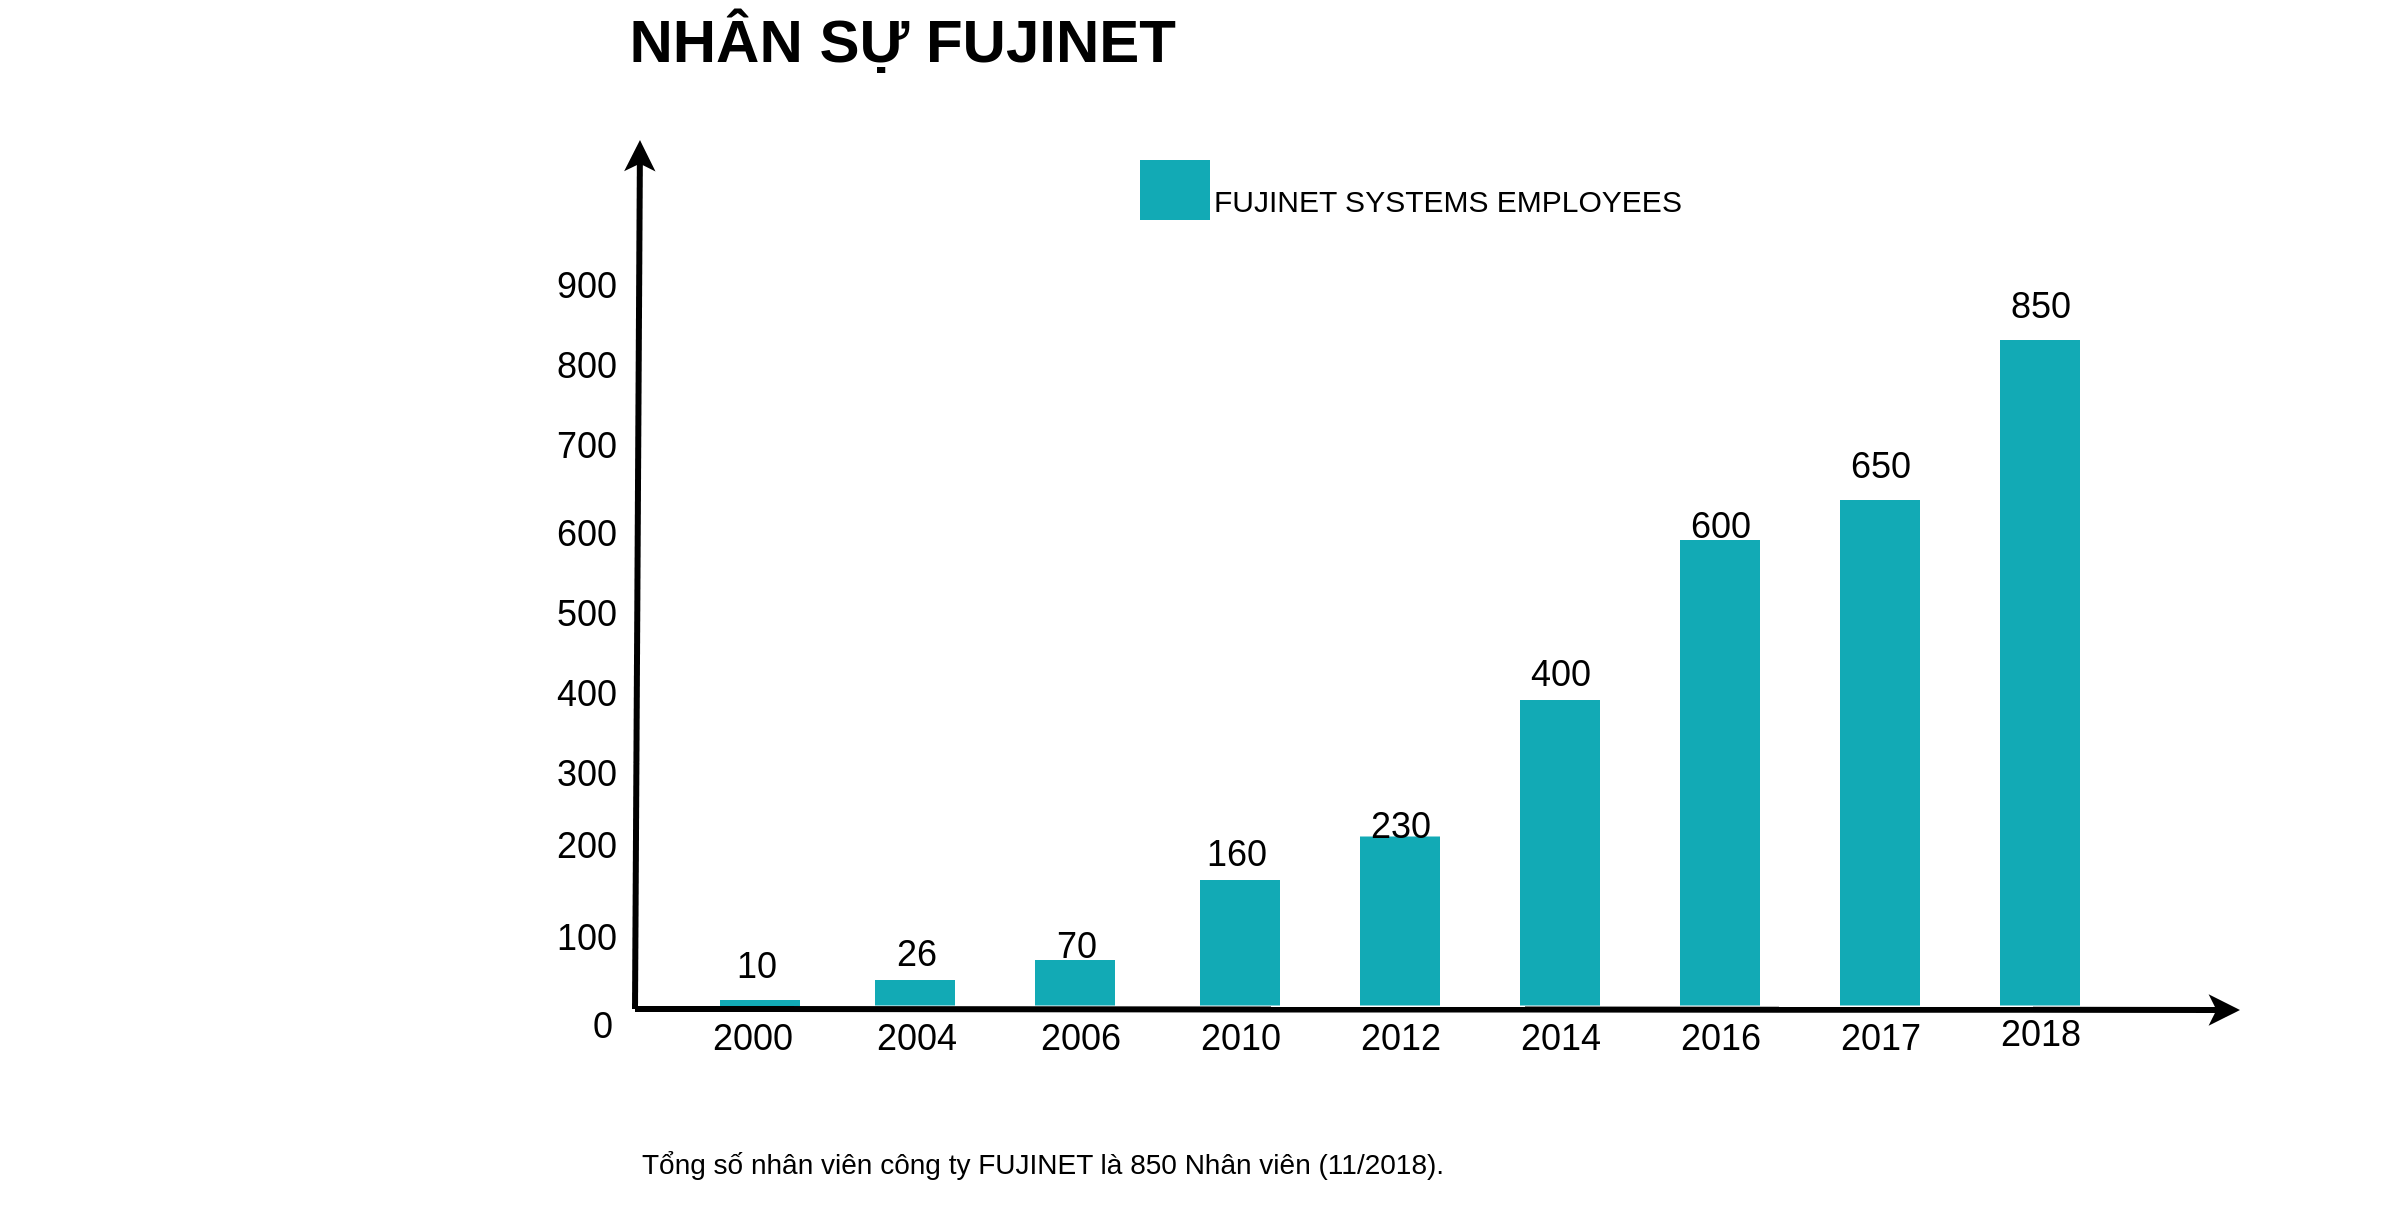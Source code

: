 <mxfile version="13.0.9" type="google"><diagram id="07fea595-8f29-1299-0266-81d95cde20df" name="Page-1"><mxGraphModel dx="-224" dy="536" grid="1" gridSize="10" guides="1" tooltips="1" connect="1" arrows="1" fold="1" page="1" pageScale="1" pageWidth="1200" pageHeight="1600" background="#ffffff" math="0" shadow="0"><root><mxCell id="0"/><mxCell id="1" parent="0"/><mxCell id="723" value="" style="whiteSpace=wrap;fillColor=#12AAB5;gradientColor=none;gradientDirection=east;strokeColor=none;html=1;fontColor=#23445d;" parent="1" vertex="1"><mxGeometry x="2480" y="1590" width="40" height="4.5" as="geometry"/></mxCell><mxCell id="727" value="" style="edgeStyle=none;html=1;fontColor=#000000;strokeWidth=3;strokeColor=#000000;" parent="1" edge="1"><mxGeometry width="100" height="100" relative="1" as="geometry"><mxPoint x="2437.5" y="1594.5" as="sourcePoint"/><mxPoint x="2440" y="1160" as="targetPoint"/></mxGeometry></mxCell><mxCell id="734" value="" style="edgeStyle=none;html=1;fontColor=#000000;strokeWidth=3;strokeColor=#000000;" parent="1" edge="1"><mxGeometry width="100" height="100" relative="1" as="geometry"><mxPoint x="2437.5" y="1594.5" as="sourcePoint"/><mxPoint x="3240" y="1595" as="targetPoint"/></mxGeometry></mxCell><mxCell id="736" value="2000" style="text;spacingTop=-5;align=center;verticalAlign=middle;fontStyle=0;html=1;fontSize=18;points=[];strokeColor=none;" parent="1" vertex="1"><mxGeometry x="2435.5" y="1596.5" width="120" height="30" as="geometry"/></mxCell><mxCell id="737" value="26" style="text;spacingTop=-5;align=center;verticalAlign=middle;fontStyle=0;html=1;fontSize=18;points=[];strokeColor=none;" parent="1" vertex="1"><mxGeometry x="2517.5" y="1554.5" width="120" height="30" as="geometry"/></mxCell><mxCell id="738" value="2010" style="text;spacingTop=-5;align=center;verticalAlign=middle;fontStyle=0;html=1;fontSize=18;points=[];strokeColor=none;" parent="1" vertex="1"><mxGeometry x="2680" y="1596.5" width="120" height="30" as="geometry"/></mxCell><mxCell id="739" value="" style="whiteSpace=wrap;fillColor=#12AAB5;gradientColor=none;gradientDirection=east;strokeColor=none;html=1;fontColor=#23445d;" parent="1" vertex="1"><mxGeometry x="2690" y="1170" width="35.0" height="30.0" as="geometry"/></mxCell><mxCell id="744" value="FUJINET SYSTEMS EMPLOYEES" style="text;spacingTop=-5;html=1;points=[];fontSize=15;" parent="1" vertex="1"><mxGeometry x="2725" y="1180" width="592.5" height="20" as="geometry"/></mxCell><mxCell id="747" value="400" style="text;spacingTop=-5;align=center;verticalAlign=middle;fontStyle=0;html=1;fontSize=18;points=[]" parent="1" vertex="1"><mxGeometry x="2397.5" y="1374.5" width="30" height="130.0" as="geometry"/></mxCell><mxCell id="748" value="600" style="text;spacingTop=-5;align=center;verticalAlign=middle;fontStyle=0;html=1;fontSize=18;points=[]" parent="1" vertex="1"><mxGeometry x="2397.5" y="1294.5" width="30" height="130.0" as="geometry"/></mxCell><mxCell id="749" value="&amp;nbsp; &amp;nbsp; &amp;nbsp; &amp;nbsp; &amp;nbsp; &amp;nbsp;NHÂN SỰ FUJINET" style="text;spacingTop=-5;align=center;verticalAlign=middle;fontSize=30;fontStyle=1;html=1;points=[]" parent="1" vertex="1"><mxGeometry x="2120" y="1090" width="810" height="45" as="geometry"/></mxCell><mxCell id="752" value="2018" style="text;spacingTop=-5;align=center;verticalAlign=middle;fontStyle=0;html=1;fontSize=18;points=[];strokeColor=none;" parent="1" vertex="1"><mxGeometry x="3080" y="1594.5" width="120" height="30" as="geometry"/></mxCell><mxCell id="NshiJD14vrdmrOZSW0PD-756" value="0" style="text;spacingTop=-5;align=center;verticalAlign=middle;fontStyle=0;html=1;fontSize=18;points=[]" vertex="1" parent="1"><mxGeometry x="2405.5" y="1540" width="30" height="130.0" as="geometry"/></mxCell><mxCell id="NshiJD14vrdmrOZSW0PD-757" value="100" style="text;spacingTop=-5;align=center;verticalAlign=middle;fontStyle=0;html=1;fontSize=18;points=[]" vertex="1" parent="1"><mxGeometry x="2397.5" y="1496.5" width="30" height="130.0" as="geometry"/></mxCell><mxCell id="NshiJD14vrdmrOZSW0PD-758" value="300" style="text;spacingTop=-5;align=center;verticalAlign=middle;fontStyle=0;html=1;fontSize=18;points=[]" vertex="1" parent="1"><mxGeometry x="2397.5" y="1414.5" width="30" height="130.0" as="geometry"/></mxCell><mxCell id="NshiJD14vrdmrOZSW0PD-759" value="200" style="text;spacingTop=-5;align=center;verticalAlign=middle;fontStyle=0;html=1;fontSize=18;points=[]" vertex="1" parent="1"><mxGeometry x="2397.5" y="1450" width="30" height="130.0" as="geometry"/></mxCell><mxCell id="NshiJD14vrdmrOZSW0PD-760" value="700" style="text;spacingTop=-5;align=center;verticalAlign=middle;fontStyle=0;html=1;fontSize=18;points=[]" vertex="1" parent="1"><mxGeometry x="2397.5" y="1250" width="30" height="130.0" as="geometry"/></mxCell><mxCell id="NshiJD14vrdmrOZSW0PD-761" value="500" style="text;spacingTop=-5;align=center;verticalAlign=middle;fontStyle=0;html=1;fontSize=18;points=[]" vertex="1" parent="1"><mxGeometry x="2397.5" y="1334.5" width="30" height="130.0" as="geometry"/></mxCell><mxCell id="NshiJD14vrdmrOZSW0PD-762" value="800" style="text;spacingTop=-5;align=center;verticalAlign=middle;fontStyle=0;html=1;fontSize=18;points=[]" vertex="1" parent="1"><mxGeometry x="2397.5" y="1210" width="30" height="130.0" as="geometry"/></mxCell><mxCell id="NshiJD14vrdmrOZSW0PD-763" value="900" style="text;spacingTop=-5;align=center;verticalAlign=middle;fontStyle=0;html=1;fontSize=18;points=[]" vertex="1" parent="1"><mxGeometry x="2397.5" y="1170" width="30" height="130.0" as="geometry"/></mxCell><mxCell id="NshiJD14vrdmrOZSW0PD-785" value="" style="whiteSpace=wrap;fillColor=#12AAB5;gradientColor=none;gradientDirection=east;strokeColor=none;html=1;fontColor=#23445d;" vertex="1" parent="1"><mxGeometry x="2637.5" y="1570" width="40" height="22.75" as="geometry"/></mxCell><mxCell id="NshiJD14vrdmrOZSW0PD-788" value="" style="whiteSpace=wrap;fillColor=#12AAB5;gradientColor=none;gradientDirection=east;strokeColor=none;html=1;fontColor=#23445d;" vertex="1" parent="1"><mxGeometry x="2800" y="1508.25" width="40" height="84.5" as="geometry"/></mxCell><mxCell id="NshiJD14vrdmrOZSW0PD-791" value="" style="whiteSpace=wrap;fillColor=#12AAB5;gradientColor=none;gradientDirection=east;strokeColor=none;html=1;fontColor=#23445d;" vertex="1" parent="1"><mxGeometry x="2880" y="1440" width="40" height="152.75" as="geometry"/></mxCell><mxCell id="NshiJD14vrdmrOZSW0PD-794" value="" style="whiteSpace=wrap;fillColor=#12AAB5;gradientColor=none;gradientDirection=east;strokeColor=none;html=1;fontColor=#23445d;" vertex="1" parent="1"><mxGeometry x="2960" y="1360" width="40" height="232.75" as="geometry"/></mxCell><mxCell id="NshiJD14vrdmrOZSW0PD-797" value="" style="whiteSpace=wrap;fillColor=#12AAB5;gradientColor=none;gradientDirection=east;strokeColor=none;html=1;fontColor=#23445d;" vertex="1" parent="1"><mxGeometry x="3040" y="1340" width="40" height="252.75" as="geometry"/></mxCell><mxCell id="NshiJD14vrdmrOZSW0PD-800" value="" style="whiteSpace=wrap;fillColor=#12AAB5;gradientColor=none;gradientDirection=east;strokeColor=none;html=1;fontColor=#23445d;" vertex="1" parent="1"><mxGeometry x="3120" y="1260" width="40" height="332.75" as="geometry"/></mxCell><mxCell id="NshiJD14vrdmrOZSW0PD-803" value="" style="whiteSpace=wrap;fillColor=#12AAB5;gradientColor=none;gradientDirection=east;strokeColor=none;html=1;fontColor=#23445d;" vertex="1" parent="1"><mxGeometry x="2720" y="1530" width="40" height="62.75" as="geometry"/></mxCell><mxCell id="NshiJD14vrdmrOZSW0PD-806" value="" style="whiteSpace=wrap;fillColor=#12AAB5;gradientColor=none;gradientDirection=east;strokeColor=none;html=1;fontColor=#23445d;" vertex="1" parent="1"><mxGeometry x="2557.5" y="1580" width="40" height="12.75" as="geometry"/></mxCell><mxCell id="NshiJD14vrdmrOZSW0PD-816" value="10" style="text;spacingTop=-5;align=center;verticalAlign=middle;fontStyle=0;html=1;fontSize=18;points=[];strokeColor=none;" vertex="1" parent="1"><mxGeometry x="2437.5" y="1560" width="120" height="30" as="geometry"/></mxCell><mxCell id="NshiJD14vrdmrOZSW0PD-818" value="2004" style="text;spacingTop=-5;align=center;verticalAlign=middle;fontStyle=0;html=1;fontSize=18;points=[];strokeColor=none;" vertex="1" parent="1"><mxGeometry x="2517.5" y="1596.5" width="120" height="30" as="geometry"/></mxCell><mxCell id="NshiJD14vrdmrOZSW0PD-821" value="&amp;nbsp; &amp;nbsp; 2006" style="text;spacingTop=-5;align=center;verticalAlign=middle;fontStyle=0;html=1;fontSize=18;points=[];strokeColor=none;" vertex="1" parent="1"><mxGeometry x="2590" y="1596.5" width="120" height="30" as="geometry"/></mxCell><mxCell id="NshiJD14vrdmrOZSW0PD-822" value="70" style="text;spacingTop=-5;align=center;verticalAlign=middle;fontStyle=0;html=1;fontSize=18;points=[];strokeColor=none;" vertex="1" parent="1"><mxGeometry x="2597.5" y="1550" width="120" height="30" as="geometry"/></mxCell><mxCell id="NshiJD14vrdmrOZSW0PD-824" value="160" style="text;spacingTop=-5;align=center;verticalAlign=middle;fontStyle=0;html=1;fontSize=18;points=[];strokeColor=none;" vertex="1" parent="1"><mxGeometry x="2677.5" y="1504.5" width="120" height="30" as="geometry"/></mxCell><mxCell id="NshiJD14vrdmrOZSW0PD-825" value="2012" style="text;spacingTop=-5;align=center;verticalAlign=middle;fontStyle=0;html=1;fontSize=18;points=[];strokeColor=none;" vertex="1" parent="1"><mxGeometry x="2760" y="1596.5" width="120" height="30" as="geometry"/></mxCell><mxCell id="NshiJD14vrdmrOZSW0PD-826" value="230" style="text;spacingTop=-5;align=center;verticalAlign=middle;fontStyle=0;html=1;fontSize=18;points=[];strokeColor=none;" vertex="1" parent="1"><mxGeometry x="2760" y="1490" width="120" height="30" as="geometry"/></mxCell><mxCell id="NshiJD14vrdmrOZSW0PD-828" value="2014" style="text;spacingTop=-5;align=center;verticalAlign=middle;fontStyle=0;html=1;fontSize=18;points=[];strokeColor=none;" vertex="1" parent="1"><mxGeometry x="2840" y="1596.5" width="120" height="30" as="geometry"/></mxCell><mxCell id="NshiJD14vrdmrOZSW0PD-829" value="400" style="text;spacingTop=-5;align=center;verticalAlign=middle;fontStyle=0;html=1;fontSize=18;points=[];strokeColor=none;" vertex="1" parent="1"><mxGeometry x="2840" y="1414.5" width="120" height="30" as="geometry"/></mxCell><mxCell id="NshiJD14vrdmrOZSW0PD-830" value="2016" style="text;spacingTop=-5;align=center;verticalAlign=middle;fontStyle=0;html=1;fontSize=18;points=[];strokeColor=none;" vertex="1" parent="1"><mxGeometry x="2920" y="1596.5" width="120" height="30" as="geometry"/></mxCell><mxCell id="NshiJD14vrdmrOZSW0PD-831" value="600" style="text;spacingTop=-5;align=center;verticalAlign=middle;fontStyle=0;html=1;fontSize=18;points=[];strokeColor=none;" vertex="1" parent="1"><mxGeometry x="2920" y="1340" width="120" height="30" as="geometry"/></mxCell><mxCell id="NshiJD14vrdmrOZSW0PD-833" value="2017" style="text;spacingTop=-5;align=center;verticalAlign=middle;fontStyle=0;html=1;fontSize=18;points=[];strokeColor=none;" vertex="1" parent="1"><mxGeometry x="3000" y="1596.5" width="120" height="30" as="geometry"/></mxCell><mxCell id="NshiJD14vrdmrOZSW0PD-834" value="650" style="text;spacingTop=-5;align=center;verticalAlign=middle;fontStyle=0;html=1;fontSize=18;points=[];strokeColor=none;" vertex="1" parent="1"><mxGeometry x="3000" y="1310" width="120" height="30" as="geometry"/></mxCell><mxCell id="NshiJD14vrdmrOZSW0PD-836" value="850" style="text;spacingTop=-5;align=center;verticalAlign=middle;fontStyle=0;html=1;fontSize=18;points=[];strokeColor=none;" vertex="1" parent="1"><mxGeometry x="3080" y="1230" width="120" height="30" as="geometry"/></mxCell><mxCell id="NshiJD14vrdmrOZSW0PD-842" value="&lt;p style=&quot;box-sizing: border-box ; line-height: 1.5em ; margin: 0px ; padding: 0px ; font-family: &amp;#34;arial&amp;#34; , , &amp;#34;meiryo&amp;#34; , &amp;#34;ヒラギノ角ゴ pro w3&amp;#34; , &amp;#34;hiragino kaku gothic pro&amp;#34; , &amp;#34;ｍｓ ｐゴシック&amp;#34; , sans-serif ; font-size: 14px ; text-align: justify ; background-color: rgb(255 , 255 , 255)&quot;&gt;Tổng số nhân viên công ty FUJINET là 850 Nhân viên (11/2018).&lt;/p&gt;&lt;div&gt;&lt;br&gt;&lt;/div&gt;" style="text;spacingTop=-5;align=center;verticalAlign=middle;fontStyle=0;html=1;fontSize=18;points=[];strokeColor=none;" vertex="1" parent="1"><mxGeometry x="2210" y="1670" width="862.5" height="30" as="geometry"/></mxCell></root></mxGraphModel></diagram></mxfile>